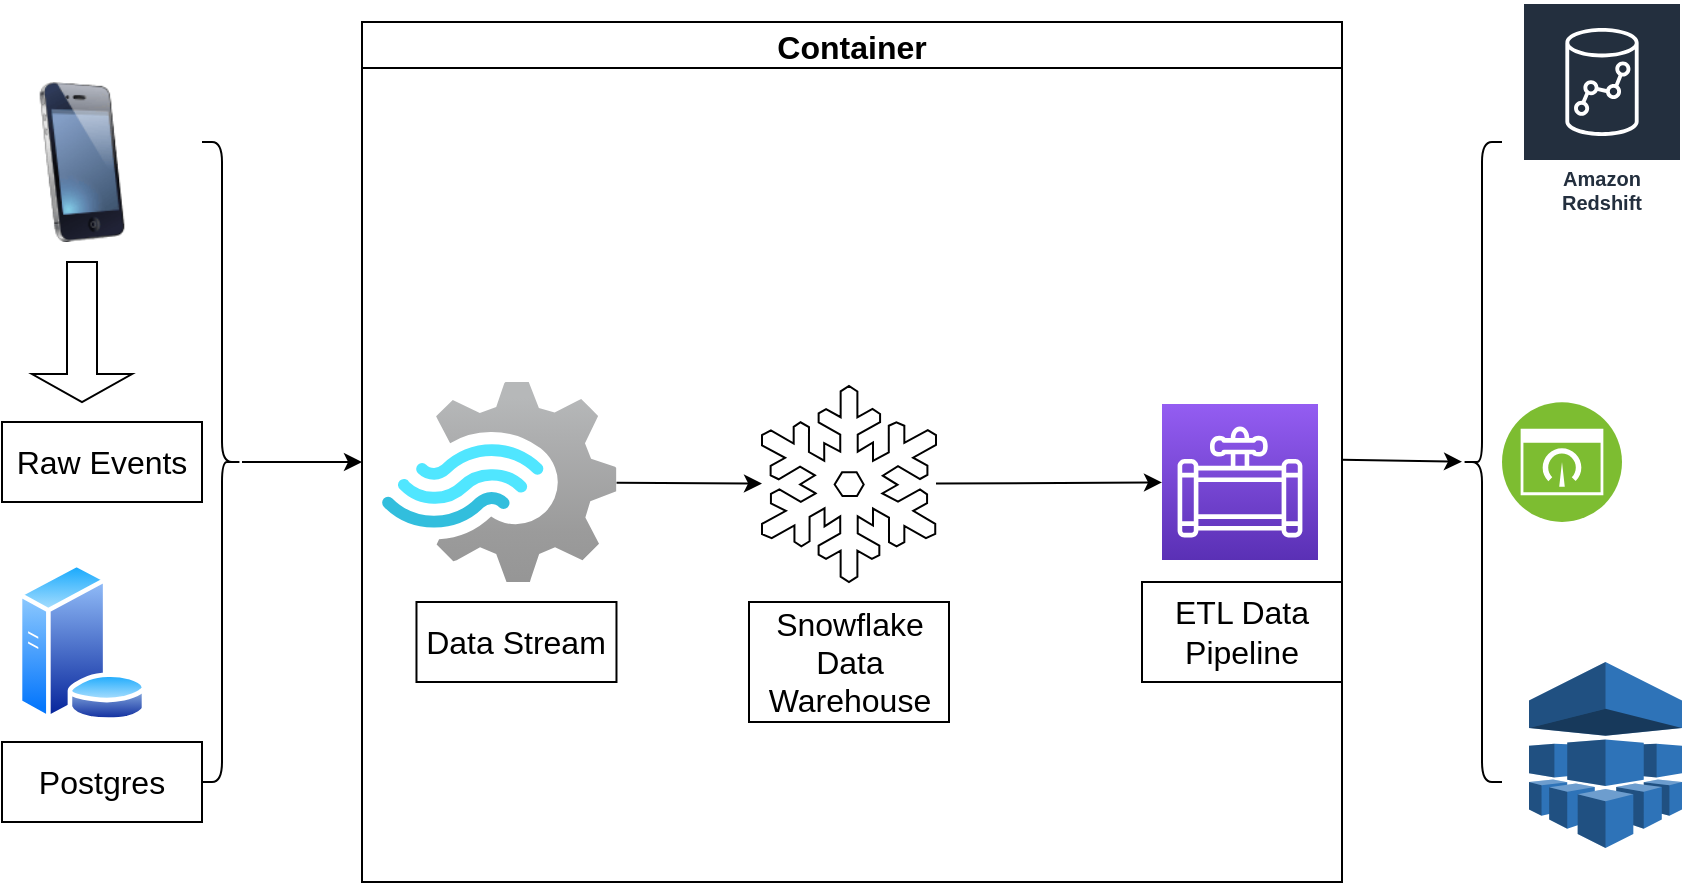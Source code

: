 <mxfile>
    <diagram id="0BOTIzh6_wVNLvswh6f4" name="Page-1">
        <mxGraphModel dx="1440" dy="1400" grid="1" gridSize="10" guides="1" tooltips="1" connect="1" arrows="1" fold="1" page="1" pageScale="1" pageWidth="850" pageHeight="1100" math="0" shadow="0">
            <root>
                <mxCell id="0"/>
                <mxCell id="1" parent="0"/>
                <mxCell id="2" value="" style="image;html=1;image=img/lib/clip_art/telecommunication/iPhone_128x128.png" vertex="1" parent="1">
                    <mxGeometry x="10" y="120" width="80" height="80" as="geometry"/>
                </mxCell>
                <mxCell id="3" value="" style="shape=singleArrow;direction=south;whiteSpace=wrap;html=1;" vertex="1" parent="1">
                    <mxGeometry x="25" y="210" width="50" height="70" as="geometry"/>
                </mxCell>
                <UserObject label="&lt;font style=&quot;font-size: 16px;&quot;&gt;Raw Events&lt;/font&gt;" treeRoot="1" id="4">
                    <mxCell style="whiteSpace=wrap;html=1;align=center;treeFolding=1;treeMoving=1;newEdgeStyle={&quot;edgeStyle&quot;:&quot;elbowEdgeStyle&quot;,&quot;startArrow&quot;:&quot;none&quot;,&quot;endArrow&quot;:&quot;none&quot;};" vertex="1" parent="1">
                        <mxGeometry x="10" y="290" width="100" height="40" as="geometry"/>
                    </mxCell>
                </UserObject>
                <mxCell id="5" value="" style="aspect=fixed;perimeter=ellipsePerimeter;html=1;align=center;shadow=0;dashed=0;spacingTop=3;image;image=img/lib/active_directory/database_server.svg;fontSize=16;" vertex="1" parent="1">
                    <mxGeometry x="17.2" y="360" width="65.6" height="80" as="geometry"/>
                </mxCell>
                <UserObject label="&lt;font style=&quot;font-size: 16px;&quot;&gt;Postgres&lt;/font&gt;" treeRoot="1" id="6">
                    <mxCell style="whiteSpace=wrap;html=1;align=center;treeFolding=1;treeMoving=1;newEdgeStyle={&quot;edgeStyle&quot;:&quot;elbowEdgeStyle&quot;,&quot;startArrow&quot;:&quot;none&quot;,&quot;endArrow&quot;:&quot;none&quot;};" vertex="1" parent="1">
                        <mxGeometry x="10" y="450" width="100" height="40" as="geometry"/>
                    </mxCell>
                </UserObject>
                <mxCell id="10" value="" style="edgeStyle=none;html=1;fontSize=16;" edge="1" parent="1" source="7">
                    <mxGeometry relative="1" as="geometry">
                        <mxPoint x="190" y="310" as="targetPoint"/>
                    </mxGeometry>
                </mxCell>
                <mxCell id="7" value="" style="shape=curlyBracket;whiteSpace=wrap;html=1;rounded=1;flipH=1;labelPosition=right;verticalLabelPosition=middle;align=left;verticalAlign=middle;fontSize=16;" vertex="1" parent="1">
                    <mxGeometry x="110" y="150" width="20" height="320" as="geometry"/>
                </mxCell>
                <mxCell id="21" value="" style="edgeStyle=none;html=1;fontSize=16;" edge="1" parent="1" source="8" target="20">
                    <mxGeometry relative="1" as="geometry"/>
                </mxCell>
                <mxCell id="8" value="Container" style="swimlane;fontSize=16;" vertex="1" parent="1">
                    <mxGeometry x="190" y="90" width="490" height="430" as="geometry"/>
                </mxCell>
                <mxCell id="15" value="" style="edgeStyle=none;html=1;fontSize=16;" edge="1" parent="8" source="11" target="13">
                    <mxGeometry relative="1" as="geometry"/>
                </mxCell>
                <mxCell id="11" value="" style="aspect=fixed;html=1;points=[];align=center;image;fontSize=12;image=img/lib/azure2/analytics/Stream_Analytics_Jobs.svg;" vertex="1" parent="8">
                    <mxGeometry x="10" y="180" width="117.24" height="100" as="geometry"/>
                </mxCell>
                <UserObject label="&lt;font style=&quot;font-size: 16px;&quot;&gt;Data Stream&lt;/font&gt;" treeRoot="1" id="12">
                    <mxCell style="whiteSpace=wrap;html=1;align=center;treeFolding=1;treeMoving=1;newEdgeStyle={&quot;edgeStyle&quot;:&quot;elbowEdgeStyle&quot;,&quot;startArrow&quot;:&quot;none&quot;,&quot;endArrow&quot;:&quot;none&quot;};" vertex="1" parent="8">
                        <mxGeometry x="27.24" y="290" width="100" height="40" as="geometry"/>
                    </mxCell>
                </UserObject>
                <mxCell id="18" value="" style="edgeStyle=none;html=1;fontSize=16;" edge="1" parent="8" source="13" target="16">
                    <mxGeometry relative="1" as="geometry"/>
                </mxCell>
                <mxCell id="13" value="" style="shape=mxgraph.signs.nature.snowflake;html=1;pointerEvents=1;fillColor=none;verticalLabelPosition=bottom;verticalAlign=top;align=center;fontSize=16;" vertex="1" parent="8">
                    <mxGeometry x="200" y="182" width="87" height="98" as="geometry"/>
                </mxCell>
                <UserObject label="&lt;font style=&quot;font-size: 16px;&quot;&gt;Snowflake Data Warehouse&lt;/font&gt;" treeRoot="1" id="14">
                    <mxCell style="whiteSpace=wrap;html=1;align=center;treeFolding=1;treeMoving=1;newEdgeStyle={&quot;edgeStyle&quot;:&quot;elbowEdgeStyle&quot;,&quot;startArrow&quot;:&quot;none&quot;,&quot;endArrow&quot;:&quot;none&quot;};" vertex="1" parent="8">
                        <mxGeometry x="193.5" y="290" width="100" height="60" as="geometry"/>
                    </mxCell>
                </UserObject>
                <mxCell id="16" value="" style="sketch=0;points=[[0,0,0],[0.25,0,0],[0.5,0,0],[0.75,0,0],[1,0,0],[0,1,0],[0.25,1,0],[0.5,1,0],[0.75,1,0],[1,1,0],[0,0.25,0],[0,0.5,0],[0,0.75,0],[1,0.25,0],[1,0.5,0],[1,0.75,0]];outlineConnect=0;fontColor=#232F3E;gradientColor=#945DF2;gradientDirection=north;fillColor=#5A30B5;strokeColor=#ffffff;dashed=0;verticalLabelPosition=bottom;verticalAlign=top;align=center;html=1;fontSize=12;fontStyle=0;aspect=fixed;shape=mxgraph.aws4.resourceIcon;resIcon=mxgraph.aws4.data_pipeline;" vertex="1" parent="8">
                    <mxGeometry x="400" y="191" width="78" height="78" as="geometry"/>
                </mxCell>
                <UserObject label="&lt;font style=&quot;font-size: 16px;&quot;&gt;ETL Data Pipeline&lt;/font&gt;" treeRoot="1" id="19">
                    <mxCell style="whiteSpace=wrap;html=1;align=center;treeFolding=1;treeMoving=1;newEdgeStyle={&quot;edgeStyle&quot;:&quot;elbowEdgeStyle&quot;,&quot;startArrow&quot;:&quot;none&quot;,&quot;endArrow&quot;:&quot;none&quot;};" vertex="1" parent="8">
                        <mxGeometry x="390" y="280" width="100" height="50" as="geometry"/>
                    </mxCell>
                </UserObject>
                <mxCell id="20" value="" style="shape=curlyBracket;whiteSpace=wrap;html=1;rounded=1;flipH=1;labelPosition=right;verticalLabelPosition=middle;align=left;verticalAlign=middle;fontSize=16;direction=west;" vertex="1" parent="1">
                    <mxGeometry x="740" y="150" width="20" height="320" as="geometry"/>
                </mxCell>
                <mxCell id="22" value="Amazon Redshift" style="sketch=0;outlineConnect=0;fontColor=#232F3E;gradientColor=none;strokeColor=#ffffff;fillColor=#232F3E;dashed=0;verticalLabelPosition=middle;verticalAlign=bottom;align=center;html=1;whiteSpace=wrap;fontSize=10;fontStyle=1;spacing=3;shape=mxgraph.aws4.productIcon;prIcon=mxgraph.aws4.redshift;" vertex="1" parent="1">
                    <mxGeometry x="770" y="80" width="80" height="110" as="geometry"/>
                </mxCell>
                <mxCell id="23" value="" style="outlineConnect=0;dashed=0;verticalLabelPosition=bottom;verticalAlign=top;align=center;html=1;shape=mxgraph.aws3.machine_learning;fillColor=#2E73B8;gradientColor=none;fontSize=16;" vertex="1" parent="1">
                    <mxGeometry x="773.5" y="410" width="76.5" height="93" as="geometry"/>
                </mxCell>
                <mxCell id="24" value="" style="aspect=fixed;perimeter=ellipsePerimeter;html=1;align=center;shadow=0;dashed=0;fontColor=#4277BB;labelBackgroundColor=#ffffff;fontSize=12;spacingTop=3;image;image=img/lib/ibm/infrastructure/dashboard.svg;" vertex="1" parent="1">
                    <mxGeometry x="760" y="280" width="60" height="60" as="geometry"/>
                </mxCell>
            </root>
        </mxGraphModel>
    </diagram>
</mxfile>